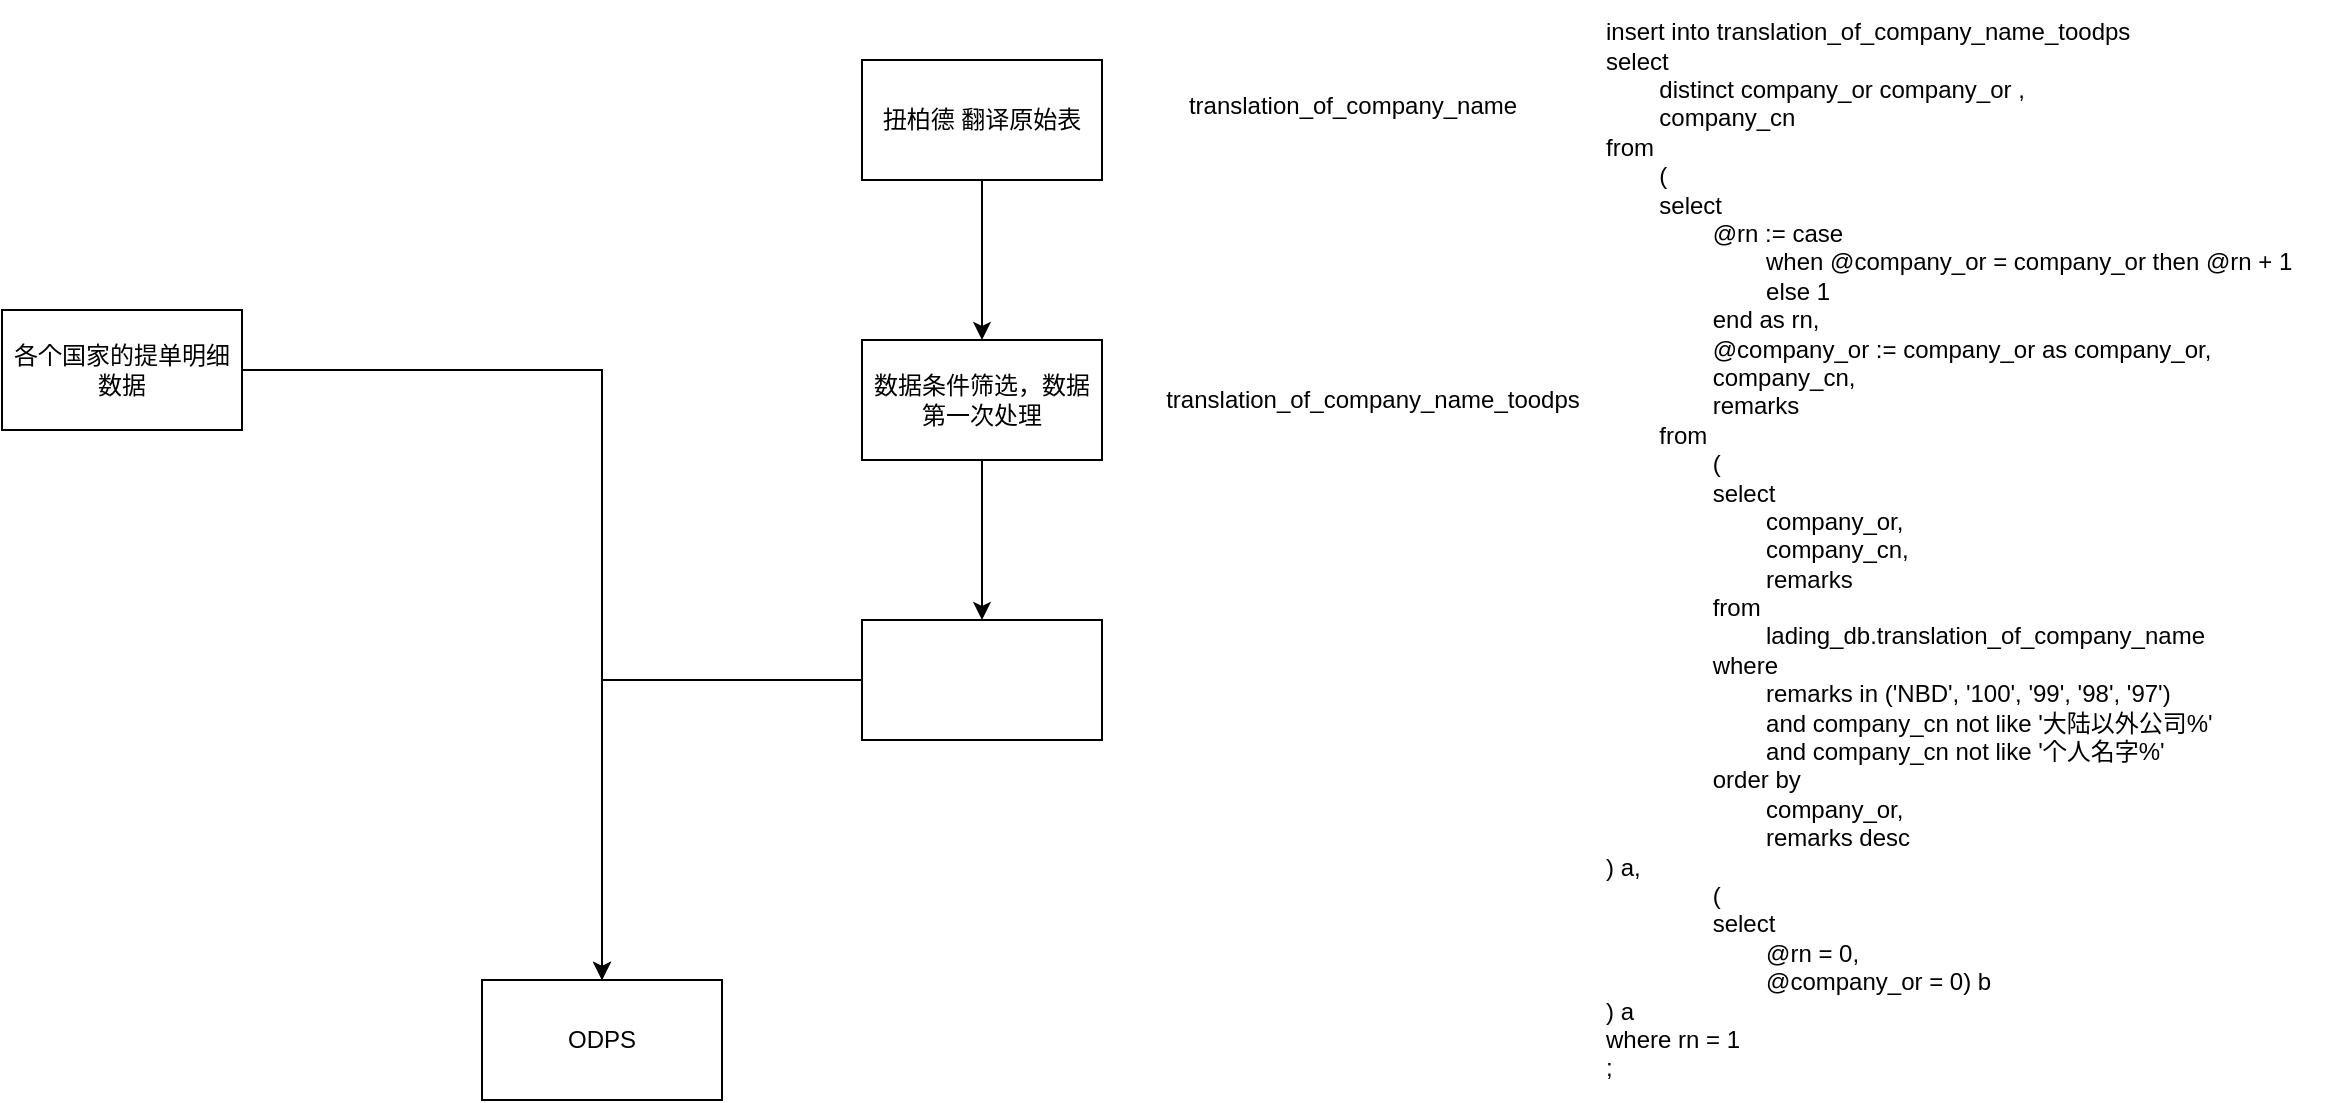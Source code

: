 <mxfile version="22.0.4" type="github">
  <diagram name="第 1 页" id="WbAZsRYz8DcWcOjE6Uo5">
    <mxGraphModel dx="2261" dy="790" grid="1" gridSize="10" guides="1" tooltips="1" connect="1" arrows="1" fold="1" page="1" pageScale="1" pageWidth="827" pageHeight="1169" math="0" shadow="0">
      <root>
        <mxCell id="0" />
        <mxCell id="1" parent="0" />
        <mxCell id="mANbdyolUzGbtgYlcFHz-3" value="" style="edgeStyle=orthogonalEdgeStyle;rounded=0;orthogonalLoop=1;jettySize=auto;html=1;" edge="1" parent="1" source="mANbdyolUzGbtgYlcFHz-1" target="mANbdyolUzGbtgYlcFHz-2">
          <mxGeometry relative="1" as="geometry" />
        </mxCell>
        <mxCell id="mANbdyolUzGbtgYlcFHz-1" value="扭柏德 翻译原始表" style="rounded=0;whiteSpace=wrap;html=1;" vertex="1" parent="1">
          <mxGeometry x="260" y="160" width="120" height="60" as="geometry" />
        </mxCell>
        <mxCell id="mANbdyolUzGbtgYlcFHz-5" value="" style="edgeStyle=orthogonalEdgeStyle;rounded=0;orthogonalLoop=1;jettySize=auto;html=1;" edge="1" parent="1" source="mANbdyolUzGbtgYlcFHz-2" target="mANbdyolUzGbtgYlcFHz-4">
          <mxGeometry relative="1" as="geometry" />
        </mxCell>
        <mxCell id="mANbdyolUzGbtgYlcFHz-2" value="数据条件筛选，数据第一次处理" style="whiteSpace=wrap;html=1;rounded=0;" vertex="1" parent="1">
          <mxGeometry x="260" y="300" width="120" height="60" as="geometry" />
        </mxCell>
        <mxCell id="mANbdyolUzGbtgYlcFHz-11" style="edgeStyle=orthogonalEdgeStyle;rounded=0;orthogonalLoop=1;jettySize=auto;html=1;entryX=0.5;entryY=0;entryDx=0;entryDy=0;" edge="1" parent="1" source="mANbdyolUzGbtgYlcFHz-4" target="mANbdyolUzGbtgYlcFHz-9">
          <mxGeometry relative="1" as="geometry" />
        </mxCell>
        <mxCell id="mANbdyolUzGbtgYlcFHz-4" value="" style="whiteSpace=wrap;html=1;rounded=0;" vertex="1" parent="1">
          <mxGeometry x="260" y="440" width="120" height="60" as="geometry" />
        </mxCell>
        <mxCell id="mANbdyolUzGbtgYlcFHz-6" value="translation_of_company_name_toodps" style="text;html=1;align=center;verticalAlign=middle;resizable=0;points=[];autosize=1;strokeColor=none;fillColor=none;" vertex="1" parent="1">
          <mxGeometry x="400" y="315" width="230" height="30" as="geometry" />
        </mxCell>
        <mxCell id="mANbdyolUzGbtgYlcFHz-7" value="translation_of_company_name" style="text;html=1;align=center;verticalAlign=middle;resizable=0;points=[];autosize=1;strokeColor=none;fillColor=none;" vertex="1" parent="1">
          <mxGeometry x="410" y="168" width="190" height="30" as="geometry" />
        </mxCell>
        <mxCell id="mANbdyolUzGbtgYlcFHz-10" style="edgeStyle=orthogonalEdgeStyle;rounded=0;orthogonalLoop=1;jettySize=auto;html=1;entryX=0.5;entryY=0;entryDx=0;entryDy=0;" edge="1" parent="1" source="mANbdyolUzGbtgYlcFHz-8" target="mANbdyolUzGbtgYlcFHz-9">
          <mxGeometry relative="1" as="geometry" />
        </mxCell>
        <mxCell id="mANbdyolUzGbtgYlcFHz-8" value="各个国家的提单明细数据" style="whiteSpace=wrap;html=1;rounded=0;" vertex="1" parent="1">
          <mxGeometry x="-170" y="285" width="120" height="60" as="geometry" />
        </mxCell>
        <mxCell id="mANbdyolUzGbtgYlcFHz-9" value="ODPS" style="rounded=0;whiteSpace=wrap;html=1;" vertex="1" parent="1">
          <mxGeometry x="70" y="620" width="120" height="60" as="geometry" />
        </mxCell>
        <mxCell id="mANbdyolUzGbtgYlcFHz-12" value="insert&amp;nbsp;into&amp;nbsp;translation_of_company_name_toodps&amp;nbsp;&lt;br&gt;select&lt;br&gt;&amp;nbsp;&amp;nbsp;&amp;nbsp;&amp;nbsp;&amp;nbsp;&amp;nbsp;&amp;nbsp;&amp;nbsp;distinct&amp;nbsp;company_or&amp;nbsp;company_or&amp;nbsp;,&lt;br&gt;&amp;nbsp;&amp;nbsp;&amp;nbsp;&amp;nbsp;&amp;nbsp;&amp;nbsp;&amp;nbsp;&amp;nbsp;company_cn&lt;br&gt;from&lt;br&gt;&amp;nbsp;&amp;nbsp;&amp;nbsp;&amp;nbsp;&amp;nbsp;&amp;nbsp;&amp;nbsp;&amp;nbsp;(&lt;br&gt;&amp;nbsp;&amp;nbsp;&amp;nbsp;&amp;nbsp;&amp;nbsp;&amp;nbsp;&amp;nbsp;&amp;nbsp;select&lt;br&gt;&amp;nbsp;&amp;nbsp;&amp;nbsp;&amp;nbsp;&amp;nbsp;&amp;nbsp;&amp;nbsp;&amp;nbsp;&amp;nbsp;&amp;nbsp;&amp;nbsp;&amp;nbsp;&amp;nbsp;&amp;nbsp;&amp;nbsp;&amp;nbsp;@rn&amp;nbsp;:=&amp;nbsp;case&lt;br&gt;&amp;nbsp;&amp;nbsp;&amp;nbsp;&amp;nbsp;&amp;nbsp;&amp;nbsp;&amp;nbsp;&amp;nbsp;&amp;nbsp;&amp;nbsp;&amp;nbsp;&amp;nbsp;&amp;nbsp;&amp;nbsp;&amp;nbsp;&amp;nbsp;&amp;nbsp;&amp;nbsp;&amp;nbsp;&amp;nbsp;&amp;nbsp;&amp;nbsp;&amp;nbsp;&amp;nbsp;when&amp;nbsp;@company_or&amp;nbsp;=&amp;nbsp;company_or&amp;nbsp;then&amp;nbsp;@rn&amp;nbsp;+&amp;nbsp;1&lt;br&gt;&amp;nbsp;&amp;nbsp;&amp;nbsp;&amp;nbsp;&amp;nbsp;&amp;nbsp;&amp;nbsp;&amp;nbsp;&amp;nbsp;&amp;nbsp;&amp;nbsp;&amp;nbsp;&amp;nbsp;&amp;nbsp;&amp;nbsp;&amp;nbsp;&amp;nbsp;&amp;nbsp;&amp;nbsp;&amp;nbsp;&amp;nbsp;&amp;nbsp;&amp;nbsp;&amp;nbsp;else&amp;nbsp;1&lt;br&gt;&amp;nbsp;&amp;nbsp;&amp;nbsp;&amp;nbsp;&amp;nbsp;&amp;nbsp;&amp;nbsp;&amp;nbsp;&amp;nbsp;&amp;nbsp;&amp;nbsp;&amp;nbsp;&amp;nbsp;&amp;nbsp;&amp;nbsp;&amp;nbsp;end&amp;nbsp;as&amp;nbsp;rn,&lt;br&gt;&amp;nbsp;&amp;nbsp;&amp;nbsp;&amp;nbsp;&amp;nbsp;&amp;nbsp;&amp;nbsp;&amp;nbsp;&amp;nbsp;&amp;nbsp;&amp;nbsp;&amp;nbsp;&amp;nbsp;&amp;nbsp;&amp;nbsp;&amp;nbsp;@company_or&amp;nbsp;:=&amp;nbsp;company_or&amp;nbsp;as&amp;nbsp;company_or,&lt;br&gt;&amp;nbsp;&amp;nbsp;&amp;nbsp;&amp;nbsp;&amp;nbsp;&amp;nbsp;&amp;nbsp;&amp;nbsp;&amp;nbsp;&amp;nbsp;&amp;nbsp;&amp;nbsp;&amp;nbsp;&amp;nbsp;&amp;nbsp;&amp;nbsp;company_cn,&lt;br&gt;&amp;nbsp;&amp;nbsp;&amp;nbsp;&amp;nbsp;&amp;nbsp;&amp;nbsp;&amp;nbsp;&amp;nbsp;&amp;nbsp;&amp;nbsp;&amp;nbsp;&amp;nbsp;&amp;nbsp;&amp;nbsp;&amp;nbsp;&amp;nbsp;remarks&lt;br&gt;&amp;nbsp;&amp;nbsp;&amp;nbsp;&amp;nbsp;&amp;nbsp;&amp;nbsp;&amp;nbsp;&amp;nbsp;from&lt;br&gt;&amp;nbsp;&amp;nbsp;&amp;nbsp;&amp;nbsp;&amp;nbsp;&amp;nbsp;&amp;nbsp;&amp;nbsp;&amp;nbsp;&amp;nbsp;&amp;nbsp;&amp;nbsp;&amp;nbsp;&amp;nbsp;&amp;nbsp;&amp;nbsp;(&lt;br&gt;&amp;nbsp;&amp;nbsp;&amp;nbsp;&amp;nbsp;&amp;nbsp;&amp;nbsp;&amp;nbsp;&amp;nbsp;&amp;nbsp;&amp;nbsp;&amp;nbsp;&amp;nbsp;&amp;nbsp;&amp;nbsp;&amp;nbsp;&amp;nbsp;select&lt;br&gt;&amp;nbsp;&amp;nbsp;&amp;nbsp;&amp;nbsp;&amp;nbsp;&amp;nbsp;&amp;nbsp;&amp;nbsp;&amp;nbsp;&amp;nbsp;&amp;nbsp;&amp;nbsp;&amp;nbsp;&amp;nbsp;&amp;nbsp;&amp;nbsp;&amp;nbsp;&amp;nbsp;&amp;nbsp;&amp;nbsp;&amp;nbsp;&amp;nbsp;&amp;nbsp;&amp;nbsp;company_or,&lt;br&gt;&amp;nbsp;&amp;nbsp;&amp;nbsp;&amp;nbsp;&amp;nbsp;&amp;nbsp;&amp;nbsp;&amp;nbsp;&amp;nbsp;&amp;nbsp;&amp;nbsp;&amp;nbsp;&amp;nbsp;&amp;nbsp;&amp;nbsp;&amp;nbsp;&amp;nbsp;&amp;nbsp;&amp;nbsp;&amp;nbsp;&amp;nbsp;&amp;nbsp;&amp;nbsp;&amp;nbsp;company_cn,&lt;br&gt;&amp;nbsp;&amp;nbsp;&amp;nbsp;&amp;nbsp;&amp;nbsp;&amp;nbsp;&amp;nbsp;&amp;nbsp;&amp;nbsp;&amp;nbsp;&amp;nbsp;&amp;nbsp;&amp;nbsp;&amp;nbsp;&amp;nbsp;&amp;nbsp;&amp;nbsp;&amp;nbsp;&amp;nbsp;&amp;nbsp;&amp;nbsp;&amp;nbsp;&amp;nbsp;&amp;nbsp;remarks&lt;br&gt;&amp;nbsp;&amp;nbsp;&amp;nbsp;&amp;nbsp;&amp;nbsp;&amp;nbsp;&amp;nbsp;&amp;nbsp;&amp;nbsp;&amp;nbsp;&amp;nbsp;&amp;nbsp;&amp;nbsp;&amp;nbsp;&amp;nbsp;&amp;nbsp;from&lt;br&gt;&amp;nbsp;&amp;nbsp;&amp;nbsp;&amp;nbsp;&amp;nbsp;&amp;nbsp;&amp;nbsp;&amp;nbsp;&amp;nbsp;&amp;nbsp;&amp;nbsp;&amp;nbsp;&amp;nbsp;&amp;nbsp;&amp;nbsp;&amp;nbsp;&amp;nbsp;&amp;nbsp;&amp;nbsp;&amp;nbsp;&amp;nbsp;&amp;nbsp;&amp;nbsp;&amp;nbsp;lading_db.translation_of_company_name&lt;br&gt;&amp;nbsp;&amp;nbsp;&amp;nbsp;&amp;nbsp;&amp;nbsp;&amp;nbsp;&amp;nbsp;&amp;nbsp;&amp;nbsp;&amp;nbsp;&amp;nbsp;&amp;nbsp;&amp;nbsp;&amp;nbsp;&amp;nbsp;&amp;nbsp;where&lt;br&gt;&amp;nbsp;&amp;nbsp;&amp;nbsp;&amp;nbsp;&amp;nbsp;&amp;nbsp;&amp;nbsp;&amp;nbsp;&amp;nbsp;&amp;nbsp;&amp;nbsp;&amp;nbsp;&amp;nbsp;&amp;nbsp;&amp;nbsp;&amp;nbsp;&amp;nbsp;&amp;nbsp;&amp;nbsp;&amp;nbsp;&amp;nbsp;&amp;nbsp;&amp;nbsp;&amp;nbsp;remarks&amp;nbsp;in&amp;nbsp;(&#39;NBD&#39;,&amp;nbsp;&#39;100&#39;,&amp;nbsp;&#39;99&#39;,&amp;nbsp;&#39;98&#39;,&amp;nbsp;&#39;97&#39;)&lt;br&gt;&amp;nbsp;&amp;nbsp;&amp;nbsp;&amp;nbsp;&amp;nbsp;&amp;nbsp;&amp;nbsp;&amp;nbsp;&amp;nbsp;&amp;nbsp;&amp;nbsp;&amp;nbsp;&amp;nbsp;&amp;nbsp;&amp;nbsp;&amp;nbsp;&amp;nbsp;&amp;nbsp;&amp;nbsp;&amp;nbsp;&amp;nbsp;&amp;nbsp;&amp;nbsp;&amp;nbsp;and&amp;nbsp;company_cn&amp;nbsp;not&amp;nbsp;like&amp;nbsp;&#39;大陆以外公司%&#39;&lt;br&gt;&amp;nbsp;&amp;nbsp;&amp;nbsp;&amp;nbsp;&amp;nbsp;&amp;nbsp;&amp;nbsp;&amp;nbsp;&amp;nbsp;&amp;nbsp;&amp;nbsp;&amp;nbsp;&amp;nbsp;&amp;nbsp;&amp;nbsp;&amp;nbsp;&amp;nbsp;&amp;nbsp;&amp;nbsp;&amp;nbsp;&amp;nbsp;&amp;nbsp;&amp;nbsp;&amp;nbsp;and&amp;nbsp;company_cn&amp;nbsp;not&amp;nbsp;like&amp;nbsp;&#39;个人名字%&#39;&lt;br&gt;&amp;nbsp;&amp;nbsp;&amp;nbsp;&amp;nbsp;&amp;nbsp;&amp;nbsp;&amp;nbsp;&amp;nbsp;&amp;nbsp;&amp;nbsp;&amp;nbsp;&amp;nbsp;&amp;nbsp;&amp;nbsp;&amp;nbsp;&amp;nbsp;order&amp;nbsp;by&lt;br&gt;&amp;nbsp;&amp;nbsp;&amp;nbsp;&amp;nbsp;&amp;nbsp;&amp;nbsp;&amp;nbsp;&amp;nbsp;&amp;nbsp;&amp;nbsp;&amp;nbsp;&amp;nbsp;&amp;nbsp;&amp;nbsp;&amp;nbsp;&amp;nbsp;&amp;nbsp;&amp;nbsp;&amp;nbsp;&amp;nbsp;&amp;nbsp;&amp;nbsp;&amp;nbsp;&amp;nbsp;company_or,&lt;br&gt;&amp;nbsp;&amp;nbsp;&amp;nbsp;&amp;nbsp;&amp;nbsp;&amp;nbsp;&amp;nbsp;&amp;nbsp;&amp;nbsp;&amp;nbsp;&amp;nbsp;&amp;nbsp;&amp;nbsp;&amp;nbsp;&amp;nbsp;&amp;nbsp;&amp;nbsp;&amp;nbsp;&amp;nbsp;&amp;nbsp;&amp;nbsp;&amp;nbsp;&amp;nbsp;&amp;nbsp;remarks&amp;nbsp;desc&amp;nbsp;&lt;br&gt;)&amp;nbsp;a,&lt;br&gt;&amp;nbsp;&amp;nbsp;&amp;nbsp;&amp;nbsp;&amp;nbsp;&amp;nbsp;&amp;nbsp;&amp;nbsp;&amp;nbsp;&amp;nbsp;&amp;nbsp;&amp;nbsp;&amp;nbsp;&amp;nbsp;&amp;nbsp;&amp;nbsp;(&lt;br&gt;&amp;nbsp;&amp;nbsp;&amp;nbsp;&amp;nbsp;&amp;nbsp;&amp;nbsp;&amp;nbsp;&amp;nbsp;&amp;nbsp;&amp;nbsp;&amp;nbsp;&amp;nbsp;&amp;nbsp;&amp;nbsp;&amp;nbsp;&amp;nbsp;select&lt;br&gt;&amp;nbsp;&amp;nbsp;&amp;nbsp;&amp;nbsp;&amp;nbsp;&amp;nbsp;&amp;nbsp;&amp;nbsp;&amp;nbsp;&amp;nbsp;&amp;nbsp;&amp;nbsp;&amp;nbsp;&amp;nbsp;&amp;nbsp;&amp;nbsp;&amp;nbsp;&amp;nbsp;&amp;nbsp;&amp;nbsp;&amp;nbsp;&amp;nbsp;&amp;nbsp;&amp;nbsp;@rn&amp;nbsp;=&amp;nbsp;0,&lt;br&gt;&amp;nbsp;&amp;nbsp;&amp;nbsp;&amp;nbsp;&amp;nbsp;&amp;nbsp;&amp;nbsp;&amp;nbsp;&amp;nbsp;&amp;nbsp;&amp;nbsp;&amp;nbsp;&amp;nbsp;&amp;nbsp;&amp;nbsp;&amp;nbsp;&amp;nbsp;&amp;nbsp;&amp;nbsp;&amp;nbsp;&amp;nbsp;&amp;nbsp;&amp;nbsp;&amp;nbsp;@company_or&amp;nbsp;=&amp;nbsp;0)&amp;nbsp;b&lt;br&gt;)&amp;nbsp;a&lt;br&gt;where&amp;nbsp;rn&amp;nbsp;=&amp;nbsp;1&lt;br&gt;;" style="text;html=1;align=left;verticalAlign=middle;resizable=0;points=[];autosize=1;strokeColor=none;fillColor=none;" vertex="1" parent="1">
          <mxGeometry x="630" y="130" width="370" height="550" as="geometry" />
        </mxCell>
      </root>
    </mxGraphModel>
  </diagram>
</mxfile>
